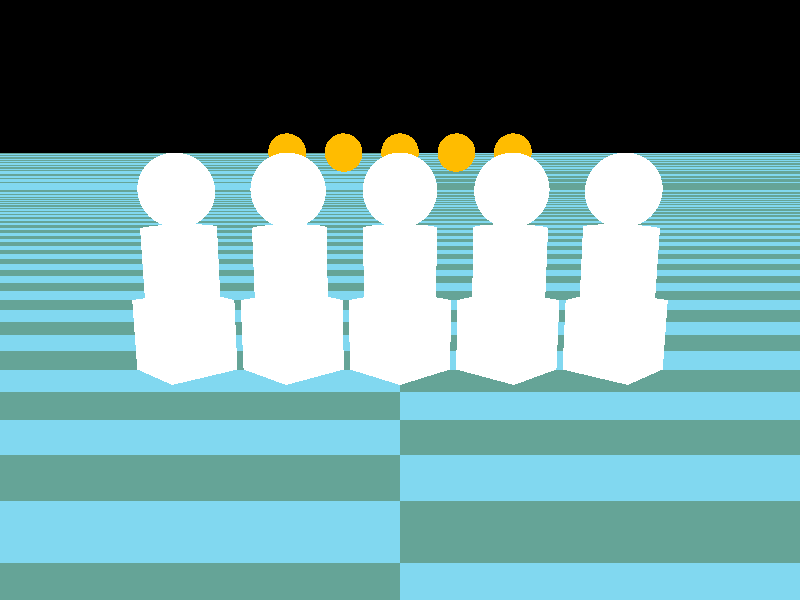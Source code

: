 // This work is licensed under the Creative Commons Attribution 3.0 Unported License.
// To view a copy of this license, visit http://creativecommons.org/licenses/by/3.0/
// or send a letter to Creative Commons, 444 Castro Street, Suite 900, Mountain View,
// California, 94041, USA.

// Persistence Of Vision raytracer sample file.
// This file demonstrates the use of the file "ior.inc" and a few other
// interesting and useful tricks.  It can take a bit of time to render,
// (he said, understatingly), because of the transparency and because of
// the 7 element light bank (flourescent tube?).  Eliminating some of the
// lights (and adjusting the brightness color, "Watts", accordingly)
// will help quite a bit.
//
// -w320 -h240
// -w800 -h600 +a0.3

#version 3.6;

global_settings {
  assumed_gamma 1
  max_trace_level 20
  }

#include "colors.inc"
#include "shapes.inc"
#include "textures.inc"
#include "glass.inc"
#include "consts.inc"              // Index of refraction constants

camera {
   location <0, 5, -20>
   angle 57
   right   x*image_width/image_height
   look_at <0, 1, 0>
}

// Assemble a bank of lights here, on the ground...
#declare Watts = color Gray25;
#declare Light_Distance = -50;

union {
    light_source  { <-6, 0, Light_Distance>  color Watts  }
    light_source  { <-4, 0, Light_Distance>  color Watts  }
    light_source  { <-2, 0, Light_Distance>  color Watts  }
    light_source  { < 0, 0, Light_Distance>  color Watts  }
    light_source  { < 2, 0, Light_Distance>  color Watts  }
    light_source  { < 4, 0, Light_Distance>  color Watts  }
    light_source  { < 6, 0, Light_Distance>  color Watts  }

    rotate 60*x           // ... and hoist 'em up into the air

    pigment { White }  // Doesn't do anything but suppresses a parser warning
}


// Horozontally striped floor
plane { y, -1
   pigment {
      checker color HuntersGreen color SummerSky
      scale <32000, 1, 2>
   }
   finish {
      ambient 0.1
      diffuse 0.6
   }
}

#declare Hummer =
union {
   union {
      object { UnitBox }
      object { Disk_Y translate 2*y }
      sphere { <0, 4, 0>, 1 }
      rotate 45*y
   }

   // Let's attach an orange sphere to this thing... off in the distance,
   // so it'll be automatically repeated as we repeat the rest of the
   // object (see below)
   sphere { <0, 5, 20>, 1
      texture {
         finish { Shiny }
         pigment {Orange}
      }

    }
}

// Set up a default texture for all objects that follow that don't already
// have a texture of their own
#default {texture {pigment {color rgbf<1.0, 1.0, 1.0, 0.7>} finish {F_Glass1}}}

// Now lay out five of those Hummers
object { Hummer
   translate -6*x
   interior { ior Diamond_Ior }
}

object { Hummer
   translate -3*x
   interior { ior Flint_Glass_Ior }
}

object { Hummer
   translate 0*x
   interior { ior Crown_Glass_Ior }
}

object { Hummer
   translate 3*x
   interior { ior Water_Ior }
}

object { Hummer
   translate 6*x
   interior { ior Air_Ior }
}
// end of file iortest.pov
